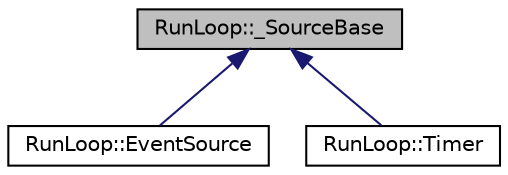 digraph "RunLoop::_SourceBase"
{
  edge [fontname="Helvetica",fontsize="10",labelfontname="Helvetica",labelfontsize="10"];
  node [fontname="Helvetica",fontsize="10",shape=record];
  Node1 [label="RunLoop::_SourceBase",height=0.2,width=0.4,color="black", fillcolor="grey75", style="filled" fontcolor="black"];
  Node1 -> Node2 [dir="back",color="midnightblue",fontsize="10",style="solid",fontname="Helvetica"];
  Node2 [label="RunLoop::EventSource",height=0.2,width=0.4,color="black", fillcolor="white", style="filled",URL="$class_run_loop_1_1_event_source.xhtml"];
  Node1 -> Node3 [dir="back",color="midnightblue",fontsize="10",style="solid",fontname="Helvetica"];
  Node3 [label="RunLoop::Timer",height=0.2,width=0.4,color="black", fillcolor="white", style="filled",URL="$class_run_loop_1_1_timer.xhtml"];
}
